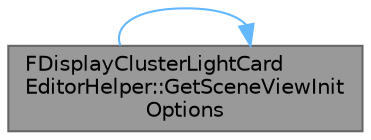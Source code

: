 digraph "FDisplayClusterLightCardEditorHelper::GetSceneViewInitOptions"
{
 // INTERACTIVE_SVG=YES
 // LATEX_PDF_SIZE
  bgcolor="transparent";
  edge [fontname=Helvetica,fontsize=10,labelfontname=Helvetica,labelfontsize=10];
  node [fontname=Helvetica,fontsize=10,shape=box,height=0.2,width=0.4];
  rankdir="LR";
  Node1 [id="Node000001",label="FDisplayClusterLightCard\lEditorHelper::GetSceneViewInit\lOptions",height=0.2,width=0.4,color="gray40", fillcolor="grey60", style="filled", fontcolor="black",tooltip="Sets up FSceneViewInitOptions' basic settings in a consistent way for preview renders."];
  Node1 -> Node1 [id="edge1_Node000001_Node000001",color="steelblue1",style="solid",tooltip=" "];
}
